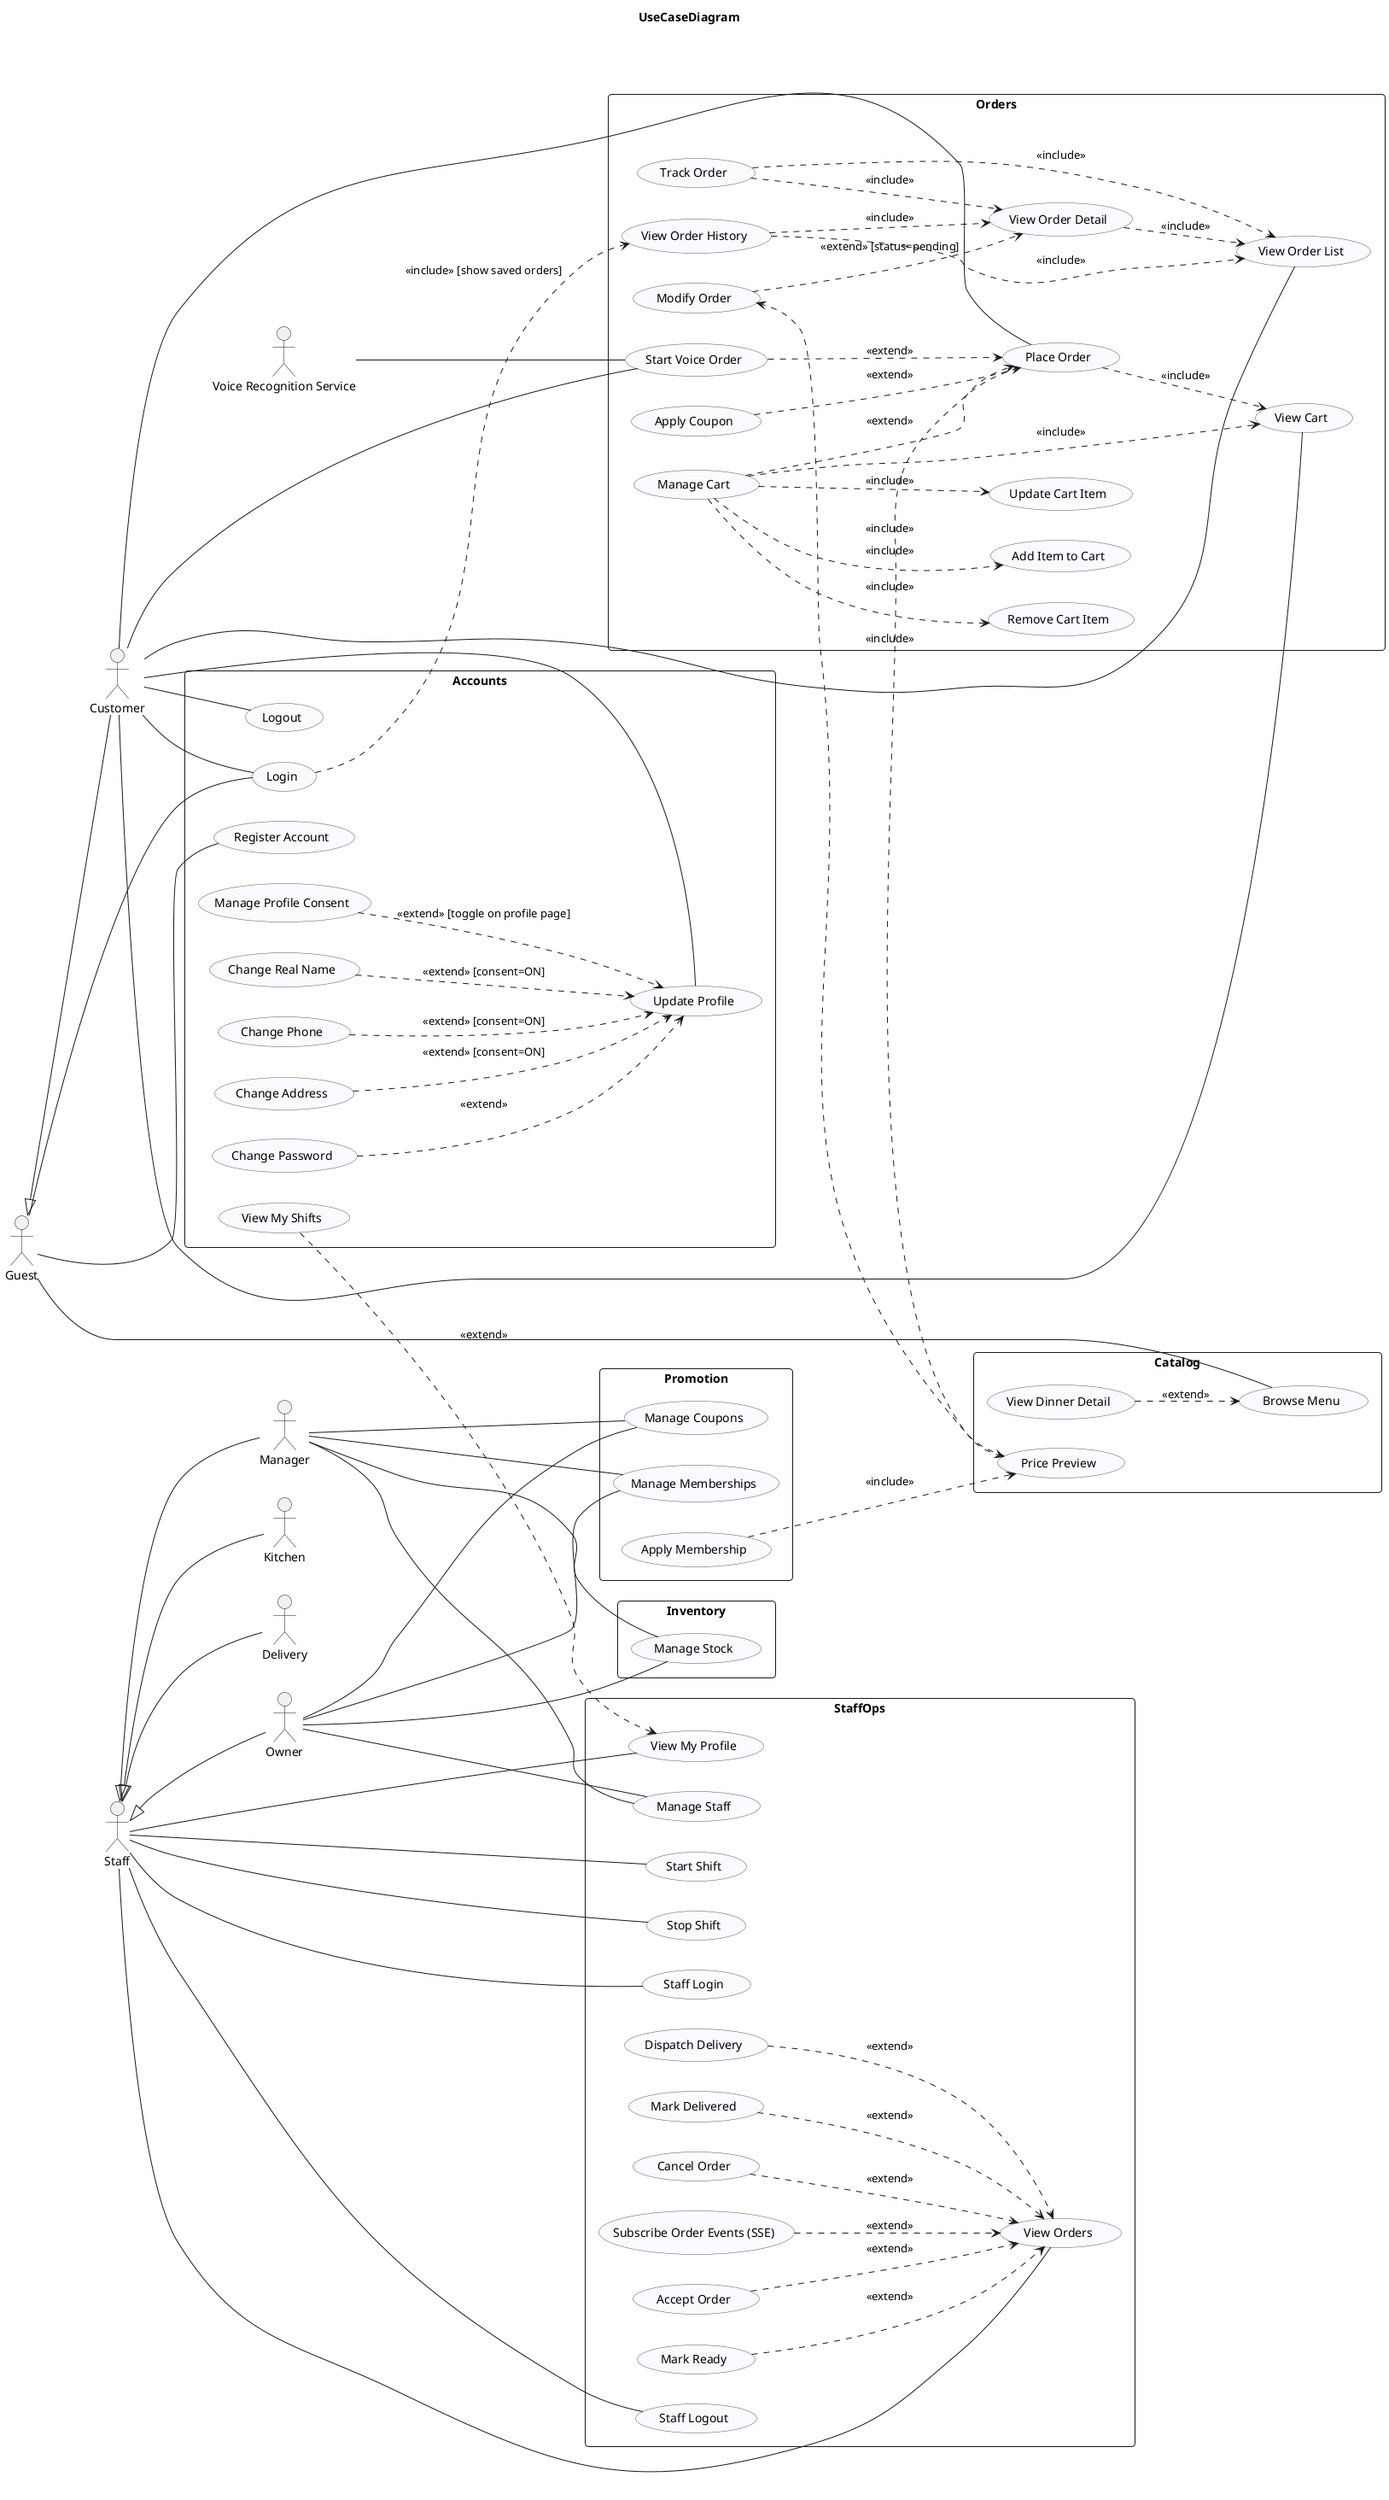 @startuml MrDinner_UseCases_ByApp
title UseCaseDiagram
left to right direction
skinparam packageStyle rectangle
skinparam roundcorner 8
skinparam shadowing false
skinparam usecase {
  BackgroundColor #FBFBFF
  BorderColor #555
}

' ==== Actors ====
actor Guest
actor Customer
actor Staff
actor Owner
actor Manager
actor Kitchen
actor Delivery
actor "Voice Recognition Service" as VoiceService

' Generalization (solid line + hollow triangle to parent)
Staff <|-- Owner
Staff <|-- Manager
Staff <|-- Kitchen
Staff <|-- Delivery
Guest <|-- Customer

' ===================== Packages =====================
rectangle "Accounts" as PKG_Accounts {
  usecase "Register Account" as UC_Register
  usecase "Login" as UC_Login
  usecase "Logout" as UC_Logout

  usecase "Update Profile" as UC_UpdateProfile
  usecase "Manage Profile Consent" as UC_ManageConsent
  usecase "Change Real Name" as UC_ChangeRealName
  usecase "Change Phone" as UC_ChangePhone
  usecase "Change Address" as UC_ChangeAddress
  usecase "Change Password" as UC_ChangePassword

  usecase "View My Shifts" as UC_ViewShifts
}

rectangle "Catalog" as PKG_Catalog {
  usecase "Browse Menu" as UC_BrowseMenu
  usecase "View Dinner Detail" as UC_ViewDinnerDetail
  usecase "Price Preview" as UC_PricePreview
}

rectangle "Orders" as PKG_Orders {
  usecase "Place Order" as UC_PlaceOrder
  usecase "Start Voice Order" as UC_StartVoiceOrder
  usecase "Apply Coupon" as UC_ApplyCoupon

  ' Tracking / History
  usecase "Track Order" as UC_TrackOrder
  usecase "View Order History" as UC_ViewOrderHistory
  usecase "View Order List" as UC_ViewOrderList
  usecase "View Order Detail" as UC_ViewOrderDetail

  ' Modify after order (pending only)
  usecase "Modify Order" as UC_ModifyOrder

  ' Cart
  usecase "Manage Cart" as UC_ManageCart
  usecase "View Cart" as UC_ViewCart
  usecase "Add Item to Cart" as UC_AddCartItem
  usecase "Update Cart Item" as UC_UpdateCartItem
  usecase "Remove Cart Item" as UC_RemoveCartItem
}

rectangle "StaffOps" as PKG_Staff {
  ' Common to all staff (inherited by child actors)
  usecase "Staff Login" as UC_StaffLogin
  usecase "Staff Logout" as UC_StaffLogout
  usecase "View My Profile" as UC_StaffMe

  ' Shifts
  usecase "Start Shift" as UC_StartShift
  usecase "Stop Shift" as UC_StopShift

  ' Order operations (context: View Orders)
  usecase "View Orders" as UC_ViewOrders
  usecase "Accept Order" as UC_AcceptOrder
  usecase "Mark Ready" as UC_MarkReady
  usecase "Dispatch Delivery" as UC_Dispatch
  usecase "Mark Delivered" as UC_MarkDelivered
  usecase "Cancel Order" as UC_CancelOrder
  usecase "Subscribe Order Events (SSE)" as UC_SubscribeSSE

  ' Staff management
  usecase "Manage Staff" as UC_ManageStaff
}

rectangle "Promotion" as PKG_Promo {
  usecase "Manage Coupons" as UC_ManageCoupons
  usecase "Manage Memberships" as UC_ManageMemberships
  usecase "Apply Membership" as UC_ApplyMembership
}

rectangle "Inventory" as PKG_Inv {
  usecase "Manage Stock" as UC_ManageStock
}

' ===================== Associations =====================

' Guest / Customer with Catalog & Accounts
Guest -- UC_BrowseMenu
Guest -- UC_Register
Guest -- UC_Login

Customer -- UC_Login
Customer -- UC_Logout
Customer -- UC_UpdateProfile

' Customer with Orders
Customer -- UC_PlaceOrder
Customer -- UC_ViewOrderList
Customer -- UC_StartVoiceOrder

' Customer with Cart
Customer -- UC_ViewCart

' External service
VoiceService -- UC_StartVoiceOrder

' Staff common (attach to parent; children inherit)
Staff -- UC_ViewOrders
Staff -- UC_StaffLogin
Staff -- UC_StaffLogout
Staff -- UC_StaffMe
Staff -- UC_StartShift
Staff -- UC_StopShift

' Role-specific ops (권한은 기본 UC 연결 + extend로 표현)
Owner -- UC_ManageStaff
Owner -- UC_ManageCoupons
Owner -- UC_ManageMemberships
Owner -- UC_ManageStock

Manager -- UC_ManageStaff
Manager -- UC_ManageCoupons
Manager -- UC_ManageMemberships
Manager -- UC_ManageStock


' ===================== Include / Extend =====================

' Accounts: Profile 화면 내 토글/개별 필드 변경
UC_ManageConsent ..> UC_UpdateProfile : <<extend>> [toggle on profile page]
UC_ChangeRealName ..> UC_UpdateProfile : <<extend>> [consent=ON]
UC_ChangePhone ..> UC_UpdateProfile : <<extend>> [consent=ON]
UC_ChangeAddress ..> UC_UpdateProfile : <<extend>> [consent=ON]
UC_ChangePassword ..> UC_UpdateProfile : <<extend>>
UC_ViewShifts ..> UC_StaffMe : <<extend>>

' Login 후 이전 주문 자동 노출
UC_Login ..> UC_ViewOrderHistory : <<include>> [show saved orders]

' Catalog/Orders: 주문 플로우 (Price Preview는 주문에 포함)
UC_PlaceOrder ..> UC_PricePreview : <<include>>
UC_ApplyCoupon ..> UC_PlaceOrder : <<extend>>
UC_StartVoiceOrder ..> UC_PlaceOrder : <<extend>>

' Orders: Tracking/History 구성
UC_TrackOrder ..> UC_ViewOrderList : <<include>>
UC_TrackOrder ..> UC_ViewOrderDetail : <<include>>
UC_ViewOrderHistory ..> UC_ViewOrderList : <<include>>
UC_ViewOrderHistory ..> UC_ViewOrderDetail : <<include>>

UC_ViewOrderDetail ..> UC_ViewOrderList : <<include>>

' Modify Order (pending에서만 허용, 가격 재계산 포함)
UC_ModifyOrder ..> UC_ViewOrderDetail : <<extend>> [status=pending]
UC_PricePreview ..> UC_ModifyOrder : <<include>>

' Cart 구성(주문에는 장바구니 검토 포함)
UC_ManageCart ..> UC_ViewCart : <<include>>
UC_ManageCart ..> UC_AddCartItem : <<include>>
UC_ManageCart ..> UC_UpdateCartItem : <<include>>
UC_ManageCart ..> UC_RemoveCartItem : <<include>>
UC_ManageCart ..> UC_PlaceOrder : <<extend>>
UC_PlaceOrder ..> UC_ViewCart : <<include>>

UC_ApplyMembership ..> UC_PricePreview : <<include>>

' StaffOps: 상태변경/이벤트는 "View Orders" 문맥 확장
UC_SubscribeSSE ..> UC_ViewOrders : <<extend>>
UC_AcceptOrder ..> UC_ViewOrders : <<extend>>
UC_MarkReady ..> UC_ViewOrders : <<extend>>
UC_Dispatch ..> UC_ViewOrders : <<extend>>
UC_MarkDelivered ..> UC_ViewOrders : <<extend>>
UC_CancelOrder ..> UC_ViewOrders : <<extend>>

UC_ViewDinnerDetail ..> UC_BrowseMenu : <<extend>>

@enduml
